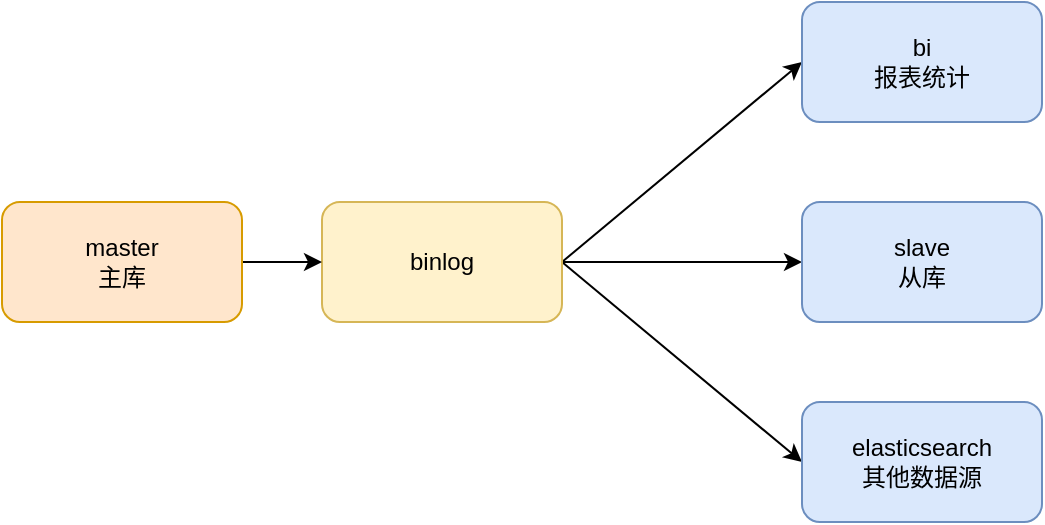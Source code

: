 <mxfile version="14.6.13" type="github">
  <diagram id="cnLbbzYd8GaH52xd0-ac" name="Page-1">
    <mxGraphModel dx="1773" dy="536" grid="1" gridSize="10" guides="1" tooltips="1" connect="1" arrows="1" fold="1" page="1" pageScale="1" pageWidth="827" pageHeight="1169" math="0" shadow="0">
      <root>
        <mxCell id="0" />
        <mxCell id="1" parent="0" />
        <mxCell id="vlhiRRyf8UQ5dl0ag2m8-5" style="rounded=0;orthogonalLoop=1;jettySize=auto;html=1;exitX=1;exitY=0.5;exitDx=0;exitDy=0;entryX=0;entryY=0.5;entryDx=0;entryDy=0;" edge="1" parent="1" source="vlhiRRyf8UQ5dl0ag2m8-1" target="vlhiRRyf8UQ5dl0ag2m8-3">
          <mxGeometry relative="1" as="geometry" />
        </mxCell>
        <mxCell id="vlhiRRyf8UQ5dl0ag2m8-6" style="edgeStyle=orthogonalEdgeStyle;rounded=0;orthogonalLoop=1;jettySize=auto;html=1;exitX=1;exitY=0.5;exitDx=0;exitDy=0;entryX=0;entryY=0.5;entryDx=0;entryDy=0;" edge="1" parent="1" source="vlhiRRyf8UQ5dl0ag2m8-1" target="vlhiRRyf8UQ5dl0ag2m8-2">
          <mxGeometry relative="1" as="geometry" />
        </mxCell>
        <mxCell id="vlhiRRyf8UQ5dl0ag2m8-7" style="rounded=0;orthogonalLoop=1;jettySize=auto;html=1;exitX=1;exitY=0.5;exitDx=0;exitDy=0;entryX=0;entryY=0.5;entryDx=0;entryDy=0;" edge="1" parent="1" source="vlhiRRyf8UQ5dl0ag2m8-1" target="vlhiRRyf8UQ5dl0ag2m8-4">
          <mxGeometry relative="1" as="geometry" />
        </mxCell>
        <mxCell id="vlhiRRyf8UQ5dl0ag2m8-1" value="binlog" style="rounded=1;whiteSpace=wrap;html=1;fillColor=#fff2cc;strokeColor=#d6b656;" vertex="1" parent="1">
          <mxGeometry x="100" y="240" width="120" height="60" as="geometry" />
        </mxCell>
        <mxCell id="vlhiRRyf8UQ5dl0ag2m8-2" value="slave&lt;br&gt;从库" style="rounded=1;whiteSpace=wrap;html=1;fillColor=#dae8fc;strokeColor=#6c8ebf;" vertex="1" parent="1">
          <mxGeometry x="340" y="240" width="120" height="60" as="geometry" />
        </mxCell>
        <mxCell id="vlhiRRyf8UQ5dl0ag2m8-3" value="bi&lt;br&gt;报表统计" style="rounded=1;whiteSpace=wrap;html=1;fillColor=#dae8fc;strokeColor=#6c8ebf;" vertex="1" parent="1">
          <mxGeometry x="340" y="140" width="120" height="60" as="geometry" />
        </mxCell>
        <mxCell id="vlhiRRyf8UQ5dl0ag2m8-4" value="&lt;span style=&quot;text-align: left&quot;&gt;elasticsearch&lt;br&gt;其他数据源&lt;br&gt;&lt;/span&gt;" style="rounded=1;whiteSpace=wrap;html=1;fillColor=#dae8fc;strokeColor=#6c8ebf;" vertex="1" parent="1">
          <mxGeometry x="340" y="340" width="120" height="60" as="geometry" />
        </mxCell>
        <mxCell id="vlhiRRyf8UQ5dl0ag2m8-9" style="edgeStyle=orthogonalEdgeStyle;rounded=0;orthogonalLoop=1;jettySize=auto;html=1;exitX=1;exitY=0.5;exitDx=0;exitDy=0;entryX=0;entryY=0.5;entryDx=0;entryDy=0;" edge="1" parent="1" source="vlhiRRyf8UQ5dl0ag2m8-8" target="vlhiRRyf8UQ5dl0ag2m8-1">
          <mxGeometry relative="1" as="geometry" />
        </mxCell>
        <mxCell id="vlhiRRyf8UQ5dl0ag2m8-8" value="master&lt;br&gt;主库" style="rounded=1;whiteSpace=wrap;html=1;fillColor=#ffe6cc;strokeColor=#d79b00;" vertex="1" parent="1">
          <mxGeometry x="-60" y="240" width="120" height="60" as="geometry" />
        </mxCell>
      </root>
    </mxGraphModel>
  </diagram>
</mxfile>
